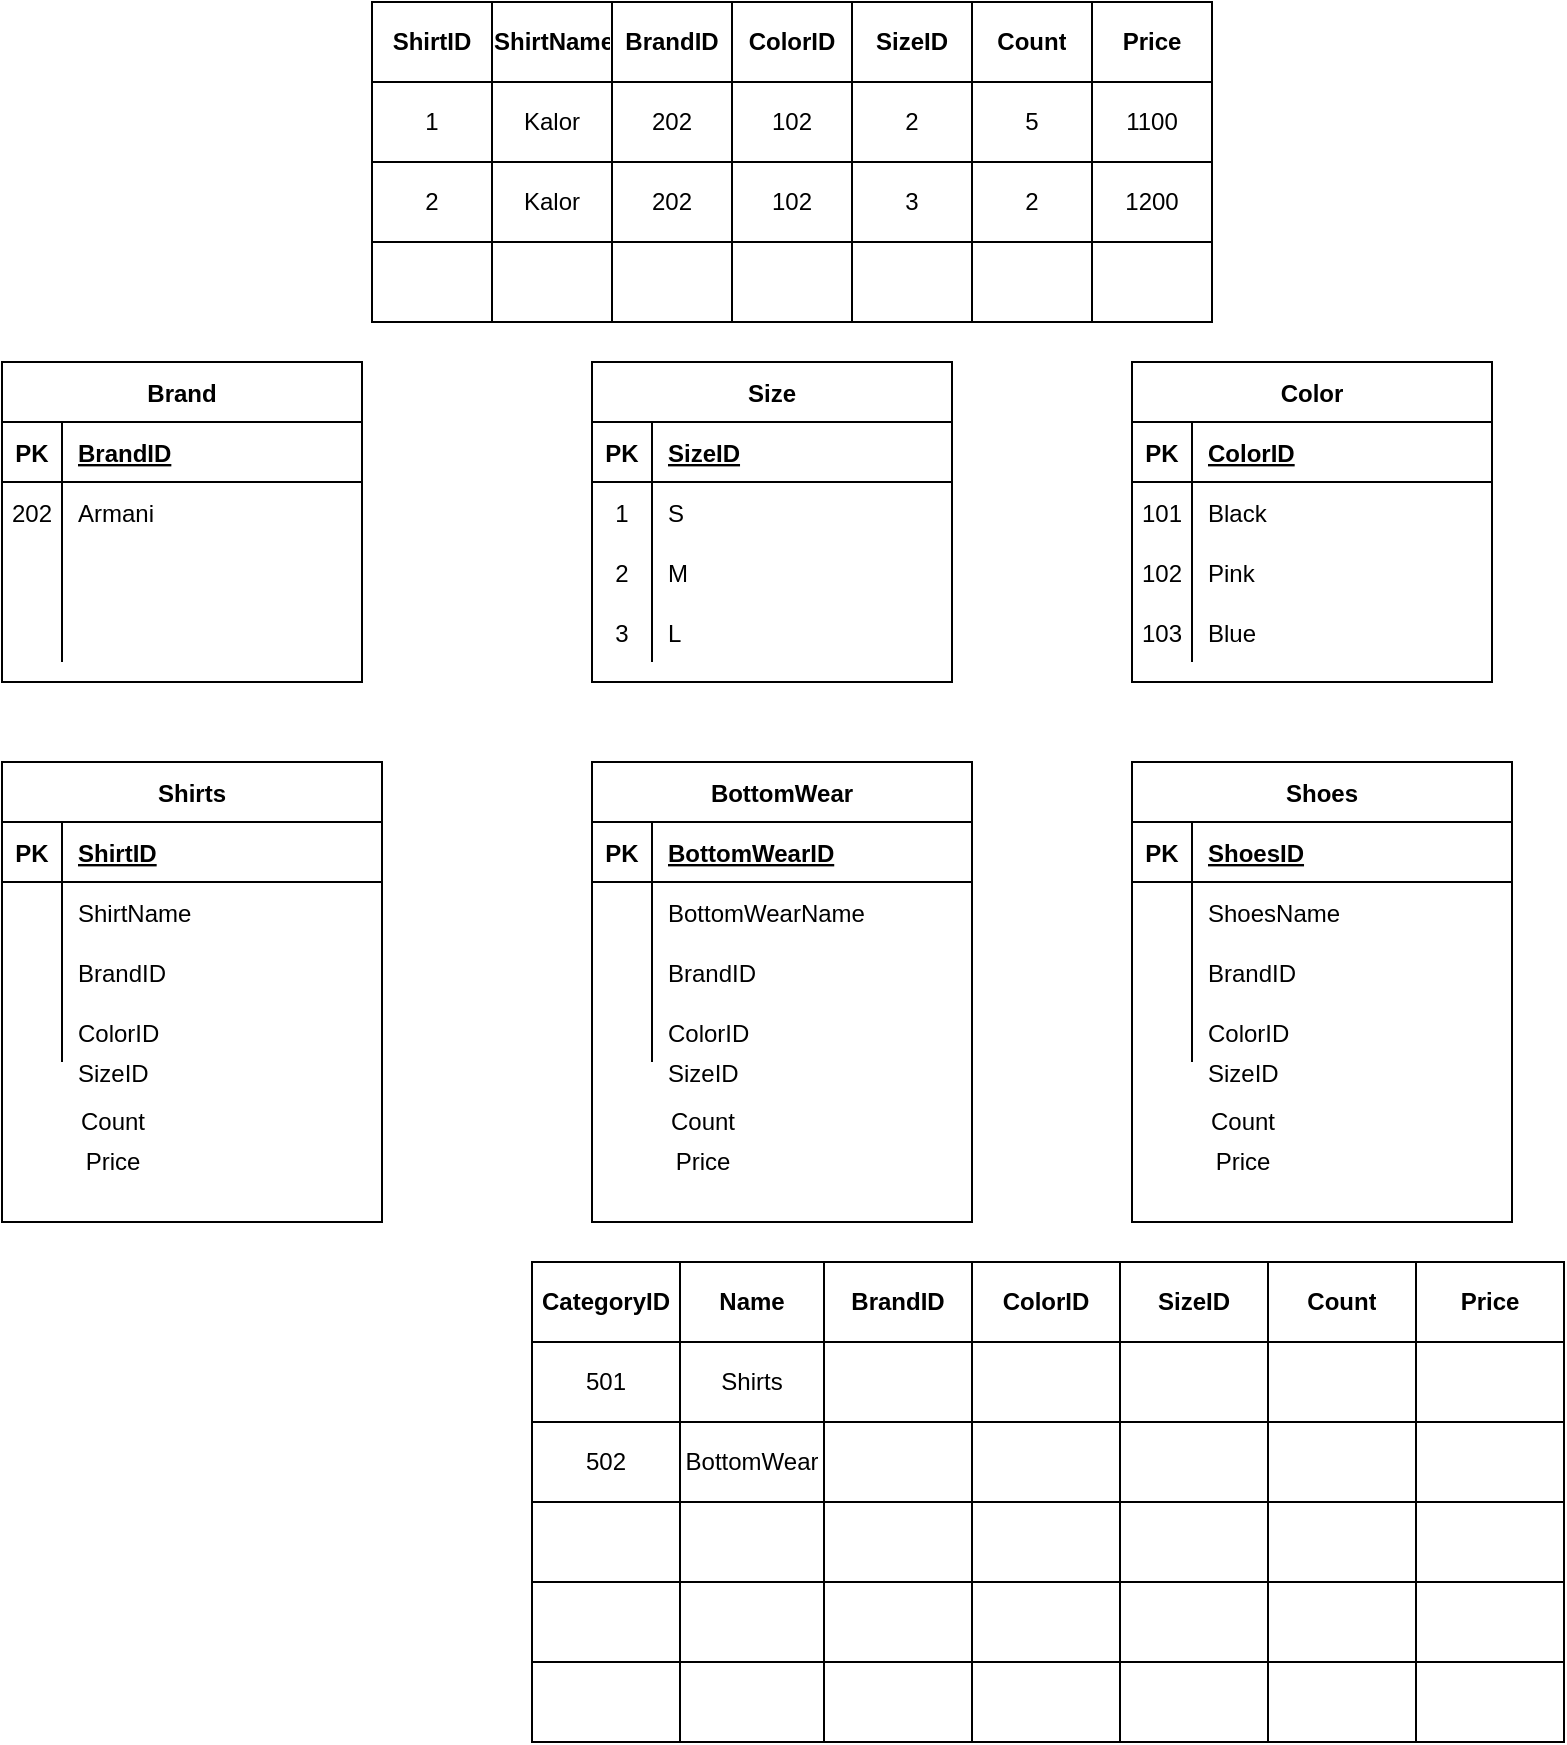 <mxfile version="14.4.8" type="github"><diagram id="povGuL-zupso-ZHUQ_hQ" name="Page-1"><mxGraphModel dx="1422" dy="882" grid="1" gridSize="10" guides="1" tooltips="1" connect="1" arrows="1" fold="1" page="1" pageScale="1" pageWidth="850" pageHeight="1100" math="0" shadow="0"><root><mxCell id="0"/><mxCell id="1" parent="0"/><mxCell id="izbjgcSChlRjY2rEGC7l-1" value="Shoes" style="shape=table;startSize=30;container=1;collapsible=1;childLayout=tableLayout;fixedRows=1;rowLines=0;fontStyle=1;align=center;resizeLast=1;" vertex="1" parent="1"><mxGeometry x="620" y="400" width="190" height="230" as="geometry"/></mxCell><mxCell id="izbjgcSChlRjY2rEGC7l-2" value="" style="shape=partialRectangle;collapsible=0;dropTarget=0;pointerEvents=0;fillColor=none;top=0;left=0;bottom=1;right=0;points=[[0,0.5],[1,0.5]];portConstraint=eastwest;" vertex="1" parent="izbjgcSChlRjY2rEGC7l-1"><mxGeometry y="30" width="190" height="30" as="geometry"/></mxCell><mxCell id="izbjgcSChlRjY2rEGC7l-3" value="PK" style="shape=partialRectangle;connectable=0;fillColor=none;top=0;left=0;bottom=0;right=0;fontStyle=1;overflow=hidden;" vertex="1" parent="izbjgcSChlRjY2rEGC7l-2"><mxGeometry width="30" height="30" as="geometry"/></mxCell><mxCell id="izbjgcSChlRjY2rEGC7l-4" value="ShoesID" style="shape=partialRectangle;connectable=0;fillColor=none;top=0;left=0;bottom=0;right=0;align=left;spacingLeft=6;fontStyle=5;overflow=hidden;" vertex="1" parent="izbjgcSChlRjY2rEGC7l-2"><mxGeometry x="30" width="160" height="30" as="geometry"/></mxCell><mxCell id="izbjgcSChlRjY2rEGC7l-5" value="" style="shape=partialRectangle;collapsible=0;dropTarget=0;pointerEvents=0;fillColor=none;top=0;left=0;bottom=0;right=0;points=[[0,0.5],[1,0.5]];portConstraint=eastwest;" vertex="1" parent="izbjgcSChlRjY2rEGC7l-1"><mxGeometry y="60" width="190" height="30" as="geometry"/></mxCell><mxCell id="izbjgcSChlRjY2rEGC7l-6" value="" style="shape=partialRectangle;connectable=0;fillColor=none;top=0;left=0;bottom=0;right=0;editable=1;overflow=hidden;" vertex="1" parent="izbjgcSChlRjY2rEGC7l-5"><mxGeometry width="30" height="30" as="geometry"/></mxCell><mxCell id="izbjgcSChlRjY2rEGC7l-7" value="ShoesName" style="shape=partialRectangle;connectable=0;fillColor=none;top=0;left=0;bottom=0;right=0;align=left;spacingLeft=6;overflow=hidden;" vertex="1" parent="izbjgcSChlRjY2rEGC7l-5"><mxGeometry x="30" width="160" height="30" as="geometry"/></mxCell><mxCell id="izbjgcSChlRjY2rEGC7l-8" value="" style="shape=partialRectangle;collapsible=0;dropTarget=0;pointerEvents=0;fillColor=none;top=0;left=0;bottom=0;right=0;points=[[0,0.5],[1,0.5]];portConstraint=eastwest;" vertex="1" parent="izbjgcSChlRjY2rEGC7l-1"><mxGeometry y="90" width="190" height="30" as="geometry"/></mxCell><mxCell id="izbjgcSChlRjY2rEGC7l-9" value="" style="shape=partialRectangle;connectable=0;fillColor=none;top=0;left=0;bottom=0;right=0;editable=1;overflow=hidden;" vertex="1" parent="izbjgcSChlRjY2rEGC7l-8"><mxGeometry width="30" height="30" as="geometry"/></mxCell><mxCell id="izbjgcSChlRjY2rEGC7l-10" value="BrandID" style="shape=partialRectangle;connectable=0;fillColor=none;top=0;left=0;bottom=0;right=0;align=left;spacingLeft=6;overflow=hidden;" vertex="1" parent="izbjgcSChlRjY2rEGC7l-8"><mxGeometry x="30" width="160" height="30" as="geometry"/></mxCell><mxCell id="izbjgcSChlRjY2rEGC7l-11" value="" style="shape=partialRectangle;collapsible=0;dropTarget=0;pointerEvents=0;fillColor=none;top=0;left=0;bottom=0;right=0;points=[[0,0.5],[1,0.5]];portConstraint=eastwest;" vertex="1" parent="izbjgcSChlRjY2rEGC7l-1"><mxGeometry y="120" width="190" height="30" as="geometry"/></mxCell><mxCell id="izbjgcSChlRjY2rEGC7l-12" value="" style="shape=partialRectangle;connectable=0;fillColor=none;top=0;left=0;bottom=0;right=0;editable=1;overflow=hidden;" vertex="1" parent="izbjgcSChlRjY2rEGC7l-11"><mxGeometry width="30" height="30" as="geometry"/></mxCell><mxCell id="izbjgcSChlRjY2rEGC7l-13" value="ColorID" style="shape=partialRectangle;connectable=0;fillColor=none;top=0;left=0;bottom=0;right=0;align=left;spacingLeft=6;overflow=hidden;" vertex="1" parent="izbjgcSChlRjY2rEGC7l-11"><mxGeometry x="30" width="160" height="30" as="geometry"/></mxCell><mxCell id="izbjgcSChlRjY2rEGC7l-14" value="Brand" style="shape=table;startSize=30;container=1;collapsible=1;childLayout=tableLayout;fixedRows=1;rowLines=0;fontStyle=1;align=center;resizeLast=1;" vertex="1" parent="1"><mxGeometry x="55" y="200" width="180" height="160" as="geometry"/></mxCell><mxCell id="izbjgcSChlRjY2rEGC7l-15" value="" style="shape=partialRectangle;collapsible=0;dropTarget=0;pointerEvents=0;fillColor=none;top=0;left=0;bottom=1;right=0;points=[[0,0.5],[1,0.5]];portConstraint=eastwest;" vertex="1" parent="izbjgcSChlRjY2rEGC7l-14"><mxGeometry y="30" width="180" height="30" as="geometry"/></mxCell><mxCell id="izbjgcSChlRjY2rEGC7l-16" value="PK" style="shape=partialRectangle;connectable=0;fillColor=none;top=0;left=0;bottom=0;right=0;fontStyle=1;overflow=hidden;" vertex="1" parent="izbjgcSChlRjY2rEGC7l-15"><mxGeometry width="30" height="30" as="geometry"/></mxCell><mxCell id="izbjgcSChlRjY2rEGC7l-17" value="BrandID" style="shape=partialRectangle;connectable=0;fillColor=none;top=0;left=0;bottom=0;right=0;align=left;spacingLeft=6;fontStyle=5;overflow=hidden;" vertex="1" parent="izbjgcSChlRjY2rEGC7l-15"><mxGeometry x="30" width="150" height="30" as="geometry"/></mxCell><mxCell id="izbjgcSChlRjY2rEGC7l-18" value="" style="shape=partialRectangle;collapsible=0;dropTarget=0;pointerEvents=0;fillColor=none;top=0;left=0;bottom=0;right=0;points=[[0,0.5],[1,0.5]];portConstraint=eastwest;" vertex="1" parent="izbjgcSChlRjY2rEGC7l-14"><mxGeometry y="60" width="180" height="30" as="geometry"/></mxCell><mxCell id="izbjgcSChlRjY2rEGC7l-19" value="202" style="shape=partialRectangle;connectable=0;fillColor=none;top=0;left=0;bottom=0;right=0;editable=1;overflow=hidden;" vertex="1" parent="izbjgcSChlRjY2rEGC7l-18"><mxGeometry width="30" height="30" as="geometry"/></mxCell><mxCell id="izbjgcSChlRjY2rEGC7l-20" value="Armani" style="shape=partialRectangle;connectable=0;fillColor=none;top=0;left=0;bottom=0;right=0;align=left;spacingLeft=6;overflow=hidden;" vertex="1" parent="izbjgcSChlRjY2rEGC7l-18"><mxGeometry x="30" width="150" height="30" as="geometry"/></mxCell><mxCell id="izbjgcSChlRjY2rEGC7l-21" value="" style="shape=partialRectangle;collapsible=0;dropTarget=0;pointerEvents=0;fillColor=none;top=0;left=0;bottom=0;right=0;points=[[0,0.5],[1,0.5]];portConstraint=eastwest;" vertex="1" parent="izbjgcSChlRjY2rEGC7l-14"><mxGeometry y="90" width="180" height="30" as="geometry"/></mxCell><mxCell id="izbjgcSChlRjY2rEGC7l-22" value="" style="shape=partialRectangle;connectable=0;fillColor=none;top=0;left=0;bottom=0;right=0;editable=1;overflow=hidden;" vertex="1" parent="izbjgcSChlRjY2rEGC7l-21"><mxGeometry width="30" height="30" as="geometry"/></mxCell><mxCell id="izbjgcSChlRjY2rEGC7l-23" value="" style="shape=partialRectangle;connectable=0;fillColor=none;top=0;left=0;bottom=0;right=0;align=left;spacingLeft=6;overflow=hidden;" vertex="1" parent="izbjgcSChlRjY2rEGC7l-21"><mxGeometry x="30" width="150" height="30" as="geometry"/></mxCell><mxCell id="izbjgcSChlRjY2rEGC7l-24" value="" style="shape=partialRectangle;collapsible=0;dropTarget=0;pointerEvents=0;fillColor=none;top=0;left=0;bottom=0;right=0;points=[[0,0.5],[1,0.5]];portConstraint=eastwest;" vertex="1" parent="izbjgcSChlRjY2rEGC7l-14"><mxGeometry y="120" width="180" height="30" as="geometry"/></mxCell><mxCell id="izbjgcSChlRjY2rEGC7l-25" value="" style="shape=partialRectangle;connectable=0;fillColor=none;top=0;left=0;bottom=0;right=0;editable=1;overflow=hidden;" vertex="1" parent="izbjgcSChlRjY2rEGC7l-24"><mxGeometry width="30" height="30" as="geometry"/></mxCell><mxCell id="izbjgcSChlRjY2rEGC7l-26" value="" style="shape=partialRectangle;connectable=0;fillColor=none;top=0;left=0;bottom=0;right=0;align=left;spacingLeft=6;overflow=hidden;" vertex="1" parent="izbjgcSChlRjY2rEGC7l-24"><mxGeometry x="30" width="150" height="30" as="geometry"/></mxCell><mxCell id="izbjgcSChlRjY2rEGC7l-27" value="Color" style="shape=table;startSize=30;container=1;collapsible=1;childLayout=tableLayout;fixedRows=1;rowLines=0;fontStyle=1;align=center;resizeLast=1;" vertex="1" parent="1"><mxGeometry x="620" y="200" width="180" height="160" as="geometry"/></mxCell><mxCell id="izbjgcSChlRjY2rEGC7l-28" value="" style="shape=partialRectangle;collapsible=0;dropTarget=0;pointerEvents=0;fillColor=none;top=0;left=0;bottom=1;right=0;points=[[0,0.5],[1,0.5]];portConstraint=eastwest;" vertex="1" parent="izbjgcSChlRjY2rEGC7l-27"><mxGeometry y="30" width="180" height="30" as="geometry"/></mxCell><mxCell id="izbjgcSChlRjY2rEGC7l-29" value="PK" style="shape=partialRectangle;connectable=0;fillColor=none;top=0;left=0;bottom=0;right=0;fontStyle=1;overflow=hidden;" vertex="1" parent="izbjgcSChlRjY2rEGC7l-28"><mxGeometry width="30" height="30" as="geometry"/></mxCell><mxCell id="izbjgcSChlRjY2rEGC7l-30" value="ColorID" style="shape=partialRectangle;connectable=0;fillColor=none;top=0;left=0;bottom=0;right=0;align=left;spacingLeft=6;fontStyle=5;overflow=hidden;" vertex="1" parent="izbjgcSChlRjY2rEGC7l-28"><mxGeometry x="30" width="150" height="30" as="geometry"/></mxCell><mxCell id="izbjgcSChlRjY2rEGC7l-31" value="" style="shape=partialRectangle;collapsible=0;dropTarget=0;pointerEvents=0;fillColor=none;top=0;left=0;bottom=0;right=0;points=[[0,0.5],[1,0.5]];portConstraint=eastwest;" vertex="1" parent="izbjgcSChlRjY2rEGC7l-27"><mxGeometry y="60" width="180" height="30" as="geometry"/></mxCell><mxCell id="izbjgcSChlRjY2rEGC7l-32" value="101" style="shape=partialRectangle;connectable=0;fillColor=none;top=0;left=0;bottom=0;right=0;editable=1;overflow=hidden;" vertex="1" parent="izbjgcSChlRjY2rEGC7l-31"><mxGeometry width="30" height="30" as="geometry"/></mxCell><mxCell id="izbjgcSChlRjY2rEGC7l-33" value="Black" style="shape=partialRectangle;connectable=0;fillColor=none;top=0;left=0;bottom=0;right=0;align=left;spacingLeft=6;overflow=hidden;" vertex="1" parent="izbjgcSChlRjY2rEGC7l-31"><mxGeometry x="30" width="150" height="30" as="geometry"/></mxCell><mxCell id="izbjgcSChlRjY2rEGC7l-34" value="" style="shape=partialRectangle;collapsible=0;dropTarget=0;pointerEvents=0;fillColor=none;top=0;left=0;bottom=0;right=0;points=[[0,0.5],[1,0.5]];portConstraint=eastwest;" vertex="1" parent="izbjgcSChlRjY2rEGC7l-27"><mxGeometry y="90" width="180" height="30" as="geometry"/></mxCell><mxCell id="izbjgcSChlRjY2rEGC7l-35" value="102" style="shape=partialRectangle;connectable=0;fillColor=none;top=0;left=0;bottom=0;right=0;editable=1;overflow=hidden;" vertex="1" parent="izbjgcSChlRjY2rEGC7l-34"><mxGeometry width="30" height="30" as="geometry"/></mxCell><mxCell id="izbjgcSChlRjY2rEGC7l-36" value="Pink" style="shape=partialRectangle;connectable=0;fillColor=none;top=0;left=0;bottom=0;right=0;align=left;spacingLeft=6;overflow=hidden;" vertex="1" parent="izbjgcSChlRjY2rEGC7l-34"><mxGeometry x="30" width="150" height="30" as="geometry"/></mxCell><mxCell id="izbjgcSChlRjY2rEGC7l-37" value="" style="shape=partialRectangle;collapsible=0;dropTarget=0;pointerEvents=0;fillColor=none;top=0;left=0;bottom=0;right=0;points=[[0,0.5],[1,0.5]];portConstraint=eastwest;" vertex="1" parent="izbjgcSChlRjY2rEGC7l-27"><mxGeometry y="120" width="180" height="30" as="geometry"/></mxCell><mxCell id="izbjgcSChlRjY2rEGC7l-38" value="103" style="shape=partialRectangle;connectable=0;fillColor=none;top=0;left=0;bottom=0;right=0;editable=1;overflow=hidden;" vertex="1" parent="izbjgcSChlRjY2rEGC7l-37"><mxGeometry width="30" height="30" as="geometry"/></mxCell><mxCell id="izbjgcSChlRjY2rEGC7l-39" value="Blue" style="shape=partialRectangle;connectable=0;fillColor=none;top=0;left=0;bottom=0;right=0;align=left;spacingLeft=6;overflow=hidden;" vertex="1" parent="izbjgcSChlRjY2rEGC7l-37"><mxGeometry x="30" width="150" height="30" as="geometry"/></mxCell><mxCell id="izbjgcSChlRjY2rEGC7l-40" value="Size" style="shape=table;startSize=30;container=1;collapsible=1;childLayout=tableLayout;fixedRows=1;rowLines=0;fontStyle=1;align=center;resizeLast=1;" vertex="1" parent="1"><mxGeometry x="350" y="200" width="180" height="160" as="geometry"/></mxCell><mxCell id="izbjgcSChlRjY2rEGC7l-41" value="" style="shape=partialRectangle;collapsible=0;dropTarget=0;pointerEvents=0;fillColor=none;top=0;left=0;bottom=1;right=0;points=[[0,0.5],[1,0.5]];portConstraint=eastwest;" vertex="1" parent="izbjgcSChlRjY2rEGC7l-40"><mxGeometry y="30" width="180" height="30" as="geometry"/></mxCell><mxCell id="izbjgcSChlRjY2rEGC7l-42" value="PK" style="shape=partialRectangle;connectable=0;fillColor=none;top=0;left=0;bottom=0;right=0;fontStyle=1;overflow=hidden;" vertex="1" parent="izbjgcSChlRjY2rEGC7l-41"><mxGeometry width="30" height="30" as="geometry"/></mxCell><mxCell id="izbjgcSChlRjY2rEGC7l-43" value="SizeID" style="shape=partialRectangle;connectable=0;fillColor=none;top=0;left=0;bottom=0;right=0;align=left;spacingLeft=6;fontStyle=5;overflow=hidden;" vertex="1" parent="izbjgcSChlRjY2rEGC7l-41"><mxGeometry x="30" width="150" height="30" as="geometry"/></mxCell><mxCell id="izbjgcSChlRjY2rEGC7l-44" value="" style="shape=partialRectangle;collapsible=0;dropTarget=0;pointerEvents=0;fillColor=none;top=0;left=0;bottom=0;right=0;points=[[0,0.5],[1,0.5]];portConstraint=eastwest;" vertex="1" parent="izbjgcSChlRjY2rEGC7l-40"><mxGeometry y="60" width="180" height="30" as="geometry"/></mxCell><mxCell id="izbjgcSChlRjY2rEGC7l-45" value="1" style="shape=partialRectangle;connectable=0;fillColor=none;top=0;left=0;bottom=0;right=0;editable=1;overflow=hidden;" vertex="1" parent="izbjgcSChlRjY2rEGC7l-44"><mxGeometry width="30" height="30" as="geometry"/></mxCell><mxCell id="izbjgcSChlRjY2rEGC7l-46" value="S" style="shape=partialRectangle;connectable=0;fillColor=none;top=0;left=0;bottom=0;right=0;align=left;spacingLeft=6;overflow=hidden;" vertex="1" parent="izbjgcSChlRjY2rEGC7l-44"><mxGeometry x="30" width="150" height="30" as="geometry"/></mxCell><mxCell id="izbjgcSChlRjY2rEGC7l-47" value="" style="shape=partialRectangle;collapsible=0;dropTarget=0;pointerEvents=0;fillColor=none;top=0;left=0;bottom=0;right=0;points=[[0,0.5],[1,0.5]];portConstraint=eastwest;" vertex="1" parent="izbjgcSChlRjY2rEGC7l-40"><mxGeometry y="90" width="180" height="30" as="geometry"/></mxCell><mxCell id="izbjgcSChlRjY2rEGC7l-48" value="2" style="shape=partialRectangle;connectable=0;fillColor=none;top=0;left=0;bottom=0;right=0;editable=1;overflow=hidden;" vertex="1" parent="izbjgcSChlRjY2rEGC7l-47"><mxGeometry width="30" height="30" as="geometry"/></mxCell><mxCell id="izbjgcSChlRjY2rEGC7l-49" value="M" style="shape=partialRectangle;connectable=0;fillColor=none;top=0;left=0;bottom=0;right=0;align=left;spacingLeft=6;overflow=hidden;" vertex="1" parent="izbjgcSChlRjY2rEGC7l-47"><mxGeometry x="30" width="150" height="30" as="geometry"/></mxCell><mxCell id="izbjgcSChlRjY2rEGC7l-50" value="" style="shape=partialRectangle;collapsible=0;dropTarget=0;pointerEvents=0;fillColor=none;top=0;left=0;bottom=0;right=0;points=[[0,0.5],[1,0.5]];portConstraint=eastwest;" vertex="1" parent="izbjgcSChlRjY2rEGC7l-40"><mxGeometry y="120" width="180" height="30" as="geometry"/></mxCell><mxCell id="izbjgcSChlRjY2rEGC7l-51" value="3" style="shape=partialRectangle;connectable=0;fillColor=none;top=0;left=0;bottom=0;right=0;editable=1;overflow=hidden;" vertex="1" parent="izbjgcSChlRjY2rEGC7l-50"><mxGeometry width="30" height="30" as="geometry"/></mxCell><mxCell id="izbjgcSChlRjY2rEGC7l-52" value="L" style="shape=partialRectangle;connectable=0;fillColor=none;top=0;left=0;bottom=0;right=0;align=left;spacingLeft=6;overflow=hidden;" vertex="1" parent="izbjgcSChlRjY2rEGC7l-50"><mxGeometry x="30" width="150" height="30" as="geometry"/></mxCell><mxCell id="izbjgcSChlRjY2rEGC7l-53" value="Shirts" style="shape=table;startSize=30;container=1;collapsible=1;childLayout=tableLayout;fixedRows=1;rowLines=0;fontStyle=1;align=center;resizeLast=1;" vertex="1" parent="1"><mxGeometry x="55" y="400" width="190" height="230" as="geometry"/></mxCell><mxCell id="izbjgcSChlRjY2rEGC7l-54" value="" style="shape=partialRectangle;collapsible=0;dropTarget=0;pointerEvents=0;fillColor=none;top=0;left=0;bottom=1;right=0;points=[[0,0.5],[1,0.5]];portConstraint=eastwest;" vertex="1" parent="izbjgcSChlRjY2rEGC7l-53"><mxGeometry y="30" width="190" height="30" as="geometry"/></mxCell><mxCell id="izbjgcSChlRjY2rEGC7l-55" value="PK" style="shape=partialRectangle;connectable=0;fillColor=none;top=0;left=0;bottom=0;right=0;fontStyle=1;overflow=hidden;" vertex="1" parent="izbjgcSChlRjY2rEGC7l-54"><mxGeometry width="30" height="30" as="geometry"/></mxCell><mxCell id="izbjgcSChlRjY2rEGC7l-56" value="ShirtID" style="shape=partialRectangle;connectable=0;fillColor=none;top=0;left=0;bottom=0;right=0;align=left;spacingLeft=6;fontStyle=5;overflow=hidden;" vertex="1" parent="izbjgcSChlRjY2rEGC7l-54"><mxGeometry x="30" width="160" height="30" as="geometry"/></mxCell><mxCell id="izbjgcSChlRjY2rEGC7l-57" value="" style="shape=partialRectangle;collapsible=0;dropTarget=0;pointerEvents=0;fillColor=none;top=0;left=0;bottom=0;right=0;points=[[0,0.5],[1,0.5]];portConstraint=eastwest;" vertex="1" parent="izbjgcSChlRjY2rEGC7l-53"><mxGeometry y="60" width="190" height="30" as="geometry"/></mxCell><mxCell id="izbjgcSChlRjY2rEGC7l-58" value="" style="shape=partialRectangle;connectable=0;fillColor=none;top=0;left=0;bottom=0;right=0;editable=1;overflow=hidden;" vertex="1" parent="izbjgcSChlRjY2rEGC7l-57"><mxGeometry width="30" height="30" as="geometry"/></mxCell><mxCell id="izbjgcSChlRjY2rEGC7l-59" value="ShirtName" style="shape=partialRectangle;connectable=0;fillColor=none;top=0;left=0;bottom=0;right=0;align=left;spacingLeft=6;overflow=hidden;" vertex="1" parent="izbjgcSChlRjY2rEGC7l-57"><mxGeometry x="30" width="160" height="30" as="geometry"/></mxCell><mxCell id="izbjgcSChlRjY2rEGC7l-60" value="" style="shape=partialRectangle;collapsible=0;dropTarget=0;pointerEvents=0;fillColor=none;top=0;left=0;bottom=0;right=0;points=[[0,0.5],[1,0.5]];portConstraint=eastwest;" vertex="1" parent="izbjgcSChlRjY2rEGC7l-53"><mxGeometry y="90" width="190" height="30" as="geometry"/></mxCell><mxCell id="izbjgcSChlRjY2rEGC7l-61" value="" style="shape=partialRectangle;connectable=0;fillColor=none;top=0;left=0;bottom=0;right=0;editable=1;overflow=hidden;" vertex="1" parent="izbjgcSChlRjY2rEGC7l-60"><mxGeometry width="30" height="30" as="geometry"/></mxCell><mxCell id="izbjgcSChlRjY2rEGC7l-62" value="BrandID" style="shape=partialRectangle;connectable=0;fillColor=none;top=0;left=0;bottom=0;right=0;align=left;spacingLeft=6;overflow=hidden;" vertex="1" parent="izbjgcSChlRjY2rEGC7l-60"><mxGeometry x="30" width="160" height="30" as="geometry"/></mxCell><mxCell id="izbjgcSChlRjY2rEGC7l-63" value="" style="shape=partialRectangle;collapsible=0;dropTarget=0;pointerEvents=0;fillColor=none;top=0;left=0;bottom=0;right=0;points=[[0,0.5],[1,0.5]];portConstraint=eastwest;" vertex="1" parent="izbjgcSChlRjY2rEGC7l-53"><mxGeometry y="120" width="190" height="30" as="geometry"/></mxCell><mxCell id="izbjgcSChlRjY2rEGC7l-64" value="" style="shape=partialRectangle;connectable=0;fillColor=none;top=0;left=0;bottom=0;right=0;editable=1;overflow=hidden;" vertex="1" parent="izbjgcSChlRjY2rEGC7l-63"><mxGeometry width="30" height="30" as="geometry"/></mxCell><mxCell id="izbjgcSChlRjY2rEGC7l-65" value="ColorID" style="shape=partialRectangle;connectable=0;fillColor=none;top=0;left=0;bottom=0;right=0;align=left;spacingLeft=6;overflow=hidden;" vertex="1" parent="izbjgcSChlRjY2rEGC7l-63"><mxGeometry x="30" width="160" height="30" as="geometry"/></mxCell><mxCell id="izbjgcSChlRjY2rEGC7l-67" value="BottomWear" style="shape=table;startSize=30;container=1;collapsible=1;childLayout=tableLayout;fixedRows=1;rowLines=0;fontStyle=1;align=center;resizeLast=1;" vertex="1" parent="1"><mxGeometry x="350" y="400" width="190" height="230" as="geometry"/></mxCell><mxCell id="izbjgcSChlRjY2rEGC7l-68" value="" style="shape=partialRectangle;collapsible=0;dropTarget=0;pointerEvents=0;fillColor=none;top=0;left=0;bottom=1;right=0;points=[[0,0.5],[1,0.5]];portConstraint=eastwest;" vertex="1" parent="izbjgcSChlRjY2rEGC7l-67"><mxGeometry y="30" width="190" height="30" as="geometry"/></mxCell><mxCell id="izbjgcSChlRjY2rEGC7l-69" value="PK" style="shape=partialRectangle;connectable=0;fillColor=none;top=0;left=0;bottom=0;right=0;fontStyle=1;overflow=hidden;" vertex="1" parent="izbjgcSChlRjY2rEGC7l-68"><mxGeometry width="30" height="30" as="geometry"/></mxCell><mxCell id="izbjgcSChlRjY2rEGC7l-70" value="BottomWearID" style="shape=partialRectangle;connectable=0;fillColor=none;top=0;left=0;bottom=0;right=0;align=left;spacingLeft=6;fontStyle=5;overflow=hidden;" vertex="1" parent="izbjgcSChlRjY2rEGC7l-68"><mxGeometry x="30" width="160" height="30" as="geometry"/></mxCell><mxCell id="izbjgcSChlRjY2rEGC7l-71" value="" style="shape=partialRectangle;collapsible=0;dropTarget=0;pointerEvents=0;fillColor=none;top=0;left=0;bottom=0;right=0;points=[[0,0.5],[1,0.5]];portConstraint=eastwest;" vertex="1" parent="izbjgcSChlRjY2rEGC7l-67"><mxGeometry y="60" width="190" height="30" as="geometry"/></mxCell><mxCell id="izbjgcSChlRjY2rEGC7l-72" value="" style="shape=partialRectangle;connectable=0;fillColor=none;top=0;left=0;bottom=0;right=0;editable=1;overflow=hidden;" vertex="1" parent="izbjgcSChlRjY2rEGC7l-71"><mxGeometry width="30" height="30" as="geometry"/></mxCell><mxCell id="izbjgcSChlRjY2rEGC7l-73" value="BottomWearName" style="shape=partialRectangle;connectable=0;fillColor=none;top=0;left=0;bottom=0;right=0;align=left;spacingLeft=6;overflow=hidden;" vertex="1" parent="izbjgcSChlRjY2rEGC7l-71"><mxGeometry x="30" width="160" height="30" as="geometry"/></mxCell><mxCell id="izbjgcSChlRjY2rEGC7l-74" value="" style="shape=partialRectangle;collapsible=0;dropTarget=0;pointerEvents=0;fillColor=none;top=0;left=0;bottom=0;right=0;points=[[0,0.5],[1,0.5]];portConstraint=eastwest;" vertex="1" parent="izbjgcSChlRjY2rEGC7l-67"><mxGeometry y="90" width="190" height="30" as="geometry"/></mxCell><mxCell id="izbjgcSChlRjY2rEGC7l-75" value="" style="shape=partialRectangle;connectable=0;fillColor=none;top=0;left=0;bottom=0;right=0;editable=1;overflow=hidden;" vertex="1" parent="izbjgcSChlRjY2rEGC7l-74"><mxGeometry width="30" height="30" as="geometry"/></mxCell><mxCell id="izbjgcSChlRjY2rEGC7l-76" value="BrandID" style="shape=partialRectangle;connectable=0;fillColor=none;top=0;left=0;bottom=0;right=0;align=left;spacingLeft=6;overflow=hidden;" vertex="1" parent="izbjgcSChlRjY2rEGC7l-74"><mxGeometry x="30" width="160" height="30" as="geometry"/></mxCell><mxCell id="izbjgcSChlRjY2rEGC7l-77" value="" style="shape=partialRectangle;collapsible=0;dropTarget=0;pointerEvents=0;fillColor=none;top=0;left=0;bottom=0;right=0;points=[[0,0.5],[1,0.5]];portConstraint=eastwest;" vertex="1" parent="izbjgcSChlRjY2rEGC7l-67"><mxGeometry y="120" width="190" height="30" as="geometry"/></mxCell><mxCell id="izbjgcSChlRjY2rEGC7l-78" value="" style="shape=partialRectangle;connectable=0;fillColor=none;top=0;left=0;bottom=0;right=0;editable=1;overflow=hidden;" vertex="1" parent="izbjgcSChlRjY2rEGC7l-77"><mxGeometry width="30" height="30" as="geometry"/></mxCell><mxCell id="izbjgcSChlRjY2rEGC7l-79" value="ColorID" style="shape=partialRectangle;connectable=0;fillColor=none;top=0;left=0;bottom=0;right=0;align=left;spacingLeft=6;overflow=hidden;" vertex="1" parent="izbjgcSChlRjY2rEGC7l-77"><mxGeometry x="30" width="160" height="30" as="geometry"/></mxCell><mxCell id="izbjgcSChlRjY2rEGC7l-82" value="SizeID" style="shape=partialRectangle;connectable=0;fillColor=none;top=0;left=0;bottom=0;right=0;align=left;spacingLeft=6;overflow=hidden;" vertex="1" parent="1"><mxGeometry x="85" y="540" width="160" height="30" as="geometry"/></mxCell><mxCell id="izbjgcSChlRjY2rEGC7l-83" value="SizeID" style="shape=partialRectangle;connectable=0;fillColor=none;top=0;left=0;bottom=0;right=0;align=left;spacingLeft=6;overflow=hidden;" vertex="1" parent="1"><mxGeometry x="380" y="540" width="160" height="30" as="geometry"/></mxCell><mxCell id="izbjgcSChlRjY2rEGC7l-84" value="SizeID" style="shape=partialRectangle;connectable=0;fillColor=none;top=0;left=0;bottom=0;right=0;align=left;spacingLeft=6;overflow=hidden;" vertex="1" parent="1"><mxGeometry x="650" y="540" width="160" height="30" as="geometry"/></mxCell><mxCell id="izbjgcSChlRjY2rEGC7l-86" value="" style="shape=table;html=1;whiteSpace=wrap;startSize=0;container=1;collapsible=0;childLayout=tableLayout;" vertex="1" parent="1"><mxGeometry x="240" y="20" width="420" height="160" as="geometry"/></mxCell><mxCell id="izbjgcSChlRjY2rEGC7l-87" value="" style="shape=partialRectangle;html=1;whiteSpace=wrap;collapsible=0;dropTarget=0;pointerEvents=0;fillColor=none;top=0;left=0;bottom=0;right=0;points=[[0,0.5],[1,0.5]];portConstraint=eastwest;" vertex="1" parent="izbjgcSChlRjY2rEGC7l-86"><mxGeometry width="420" height="40" as="geometry"/></mxCell><mxCell id="izbjgcSChlRjY2rEGC7l-88" value="&lt;b&gt;ShirtID&lt;/b&gt;" style="shape=partialRectangle;html=1;whiteSpace=wrap;connectable=0;overflow=hidden;fillColor=none;top=0;left=0;bottom=0;right=0;" vertex="1" parent="izbjgcSChlRjY2rEGC7l-87"><mxGeometry width="60" height="40" as="geometry"/></mxCell><mxCell id="izbjgcSChlRjY2rEGC7l-89" value="&lt;b&gt;ShirtName&lt;/b&gt;" style="shape=partialRectangle;html=1;whiteSpace=wrap;connectable=0;overflow=hidden;fillColor=none;top=0;left=0;bottom=0;right=0;" vertex="1" parent="izbjgcSChlRjY2rEGC7l-87"><mxGeometry x="60" width="60" height="40" as="geometry"/></mxCell><mxCell id="izbjgcSChlRjY2rEGC7l-90" value="&lt;b&gt;BrandID&lt;/b&gt;" style="shape=partialRectangle;html=1;whiteSpace=wrap;connectable=0;overflow=hidden;fillColor=none;top=0;left=0;bottom=0;right=0;" vertex="1" parent="izbjgcSChlRjY2rEGC7l-87"><mxGeometry x="120" width="60" height="40" as="geometry"/></mxCell><mxCell id="izbjgcSChlRjY2rEGC7l-91" value="&lt;b&gt;ColorID&lt;/b&gt;" style="shape=partialRectangle;html=1;whiteSpace=wrap;connectable=0;overflow=hidden;fillColor=none;top=0;left=0;bottom=0;right=0;" vertex="1" parent="izbjgcSChlRjY2rEGC7l-87"><mxGeometry x="180" width="60" height="40" as="geometry"/></mxCell><mxCell id="izbjgcSChlRjY2rEGC7l-92" value="&lt;b&gt;SizeID&lt;/b&gt;" style="shape=partialRectangle;html=1;whiteSpace=wrap;connectable=0;overflow=hidden;fillColor=none;top=0;left=0;bottom=0;right=0;" vertex="1" parent="izbjgcSChlRjY2rEGC7l-87"><mxGeometry x="240" width="60" height="40" as="geometry"/></mxCell><mxCell id="izbjgcSChlRjY2rEGC7l-93" value="&lt;b&gt;Count&lt;/b&gt;" style="shape=partialRectangle;html=1;whiteSpace=wrap;connectable=0;overflow=hidden;fillColor=none;top=0;left=0;bottom=0;right=0;" vertex="1" parent="izbjgcSChlRjY2rEGC7l-87"><mxGeometry x="300" width="60" height="40" as="geometry"/></mxCell><mxCell id="izbjgcSChlRjY2rEGC7l-118" value="&lt;b&gt;Price&lt;/b&gt;" style="shape=partialRectangle;html=1;whiteSpace=wrap;connectable=0;overflow=hidden;fillColor=none;top=0;left=0;bottom=0;right=0;" vertex="1" parent="izbjgcSChlRjY2rEGC7l-87"><mxGeometry x="360" width="60" height="40" as="geometry"/></mxCell><mxCell id="izbjgcSChlRjY2rEGC7l-94" value="" style="shape=partialRectangle;html=1;whiteSpace=wrap;collapsible=0;dropTarget=0;pointerEvents=0;fillColor=none;top=0;left=0;bottom=0;right=0;points=[[0,0.5],[1,0.5]];portConstraint=eastwest;" vertex="1" parent="izbjgcSChlRjY2rEGC7l-86"><mxGeometry y="40" width="420" height="40" as="geometry"/></mxCell><mxCell id="izbjgcSChlRjY2rEGC7l-95" value="1" style="shape=partialRectangle;html=1;whiteSpace=wrap;connectable=0;overflow=hidden;fillColor=none;top=0;left=0;bottom=0;right=0;" vertex="1" parent="izbjgcSChlRjY2rEGC7l-94"><mxGeometry width="60" height="40" as="geometry"/></mxCell><mxCell id="izbjgcSChlRjY2rEGC7l-96" value="Kalor" style="shape=partialRectangle;html=1;whiteSpace=wrap;connectable=0;overflow=hidden;fillColor=none;top=0;left=0;bottom=0;right=0;" vertex="1" parent="izbjgcSChlRjY2rEGC7l-94"><mxGeometry x="60" width="60" height="40" as="geometry"/></mxCell><mxCell id="izbjgcSChlRjY2rEGC7l-97" value="202" style="shape=partialRectangle;html=1;whiteSpace=wrap;connectable=0;overflow=hidden;fillColor=none;top=0;left=0;bottom=0;right=0;" vertex="1" parent="izbjgcSChlRjY2rEGC7l-94"><mxGeometry x="120" width="60" height="40" as="geometry"/></mxCell><mxCell id="izbjgcSChlRjY2rEGC7l-98" value="102" style="shape=partialRectangle;html=1;whiteSpace=wrap;connectable=0;overflow=hidden;fillColor=none;top=0;left=0;bottom=0;right=0;" vertex="1" parent="izbjgcSChlRjY2rEGC7l-94"><mxGeometry x="180" width="60" height="40" as="geometry"/></mxCell><mxCell id="izbjgcSChlRjY2rEGC7l-99" value="2" style="shape=partialRectangle;html=1;whiteSpace=wrap;connectable=0;overflow=hidden;fillColor=none;top=0;left=0;bottom=0;right=0;" vertex="1" parent="izbjgcSChlRjY2rEGC7l-94"><mxGeometry x="240" width="60" height="40" as="geometry"/></mxCell><mxCell id="izbjgcSChlRjY2rEGC7l-100" value="5" style="shape=partialRectangle;html=1;whiteSpace=wrap;connectable=0;overflow=hidden;fillColor=none;top=0;left=0;bottom=0;right=0;" vertex="1" parent="izbjgcSChlRjY2rEGC7l-94"><mxGeometry x="300" width="60" height="40" as="geometry"/></mxCell><mxCell id="izbjgcSChlRjY2rEGC7l-119" value="1100" style="shape=partialRectangle;html=1;whiteSpace=wrap;connectable=0;overflow=hidden;fillColor=none;top=0;left=0;bottom=0;right=0;" vertex="1" parent="izbjgcSChlRjY2rEGC7l-94"><mxGeometry x="360" width="60" height="40" as="geometry"/></mxCell><mxCell id="izbjgcSChlRjY2rEGC7l-101" value="" style="shape=partialRectangle;html=1;whiteSpace=wrap;collapsible=0;dropTarget=0;pointerEvents=0;fillColor=none;top=0;left=0;bottom=0;right=0;points=[[0,0.5],[1,0.5]];portConstraint=eastwest;" vertex="1" parent="izbjgcSChlRjY2rEGC7l-86"><mxGeometry y="80" width="420" height="40" as="geometry"/></mxCell><mxCell id="izbjgcSChlRjY2rEGC7l-102" value="2" style="shape=partialRectangle;html=1;whiteSpace=wrap;connectable=0;overflow=hidden;fillColor=none;top=0;left=0;bottom=0;right=0;" vertex="1" parent="izbjgcSChlRjY2rEGC7l-101"><mxGeometry width="60" height="40" as="geometry"/></mxCell><mxCell id="izbjgcSChlRjY2rEGC7l-103" value="Kalor" style="shape=partialRectangle;html=1;whiteSpace=wrap;connectable=0;overflow=hidden;fillColor=none;top=0;left=0;bottom=0;right=0;" vertex="1" parent="izbjgcSChlRjY2rEGC7l-101"><mxGeometry x="60" width="60" height="40" as="geometry"/></mxCell><mxCell id="izbjgcSChlRjY2rEGC7l-104" value="202" style="shape=partialRectangle;html=1;whiteSpace=wrap;connectable=0;overflow=hidden;fillColor=none;top=0;left=0;bottom=0;right=0;" vertex="1" parent="izbjgcSChlRjY2rEGC7l-101"><mxGeometry x="120" width="60" height="40" as="geometry"/></mxCell><mxCell id="izbjgcSChlRjY2rEGC7l-105" value="102" style="shape=partialRectangle;html=1;whiteSpace=wrap;connectable=0;overflow=hidden;fillColor=none;top=0;left=0;bottom=0;right=0;" vertex="1" parent="izbjgcSChlRjY2rEGC7l-101"><mxGeometry x="180" width="60" height="40" as="geometry"/></mxCell><mxCell id="izbjgcSChlRjY2rEGC7l-106" value="3" style="shape=partialRectangle;html=1;whiteSpace=wrap;connectable=0;overflow=hidden;fillColor=none;top=0;left=0;bottom=0;right=0;" vertex="1" parent="izbjgcSChlRjY2rEGC7l-101"><mxGeometry x="240" width="60" height="40" as="geometry"/></mxCell><mxCell id="izbjgcSChlRjY2rEGC7l-107" value="2" style="shape=partialRectangle;html=1;whiteSpace=wrap;connectable=0;overflow=hidden;fillColor=none;top=0;left=0;bottom=0;right=0;" vertex="1" parent="izbjgcSChlRjY2rEGC7l-101"><mxGeometry x="300" width="60" height="40" as="geometry"/></mxCell><mxCell id="izbjgcSChlRjY2rEGC7l-120" value="1200" style="shape=partialRectangle;html=1;whiteSpace=wrap;connectable=0;overflow=hidden;fillColor=none;top=0;left=0;bottom=0;right=0;" vertex="1" parent="izbjgcSChlRjY2rEGC7l-101"><mxGeometry x="360" width="60" height="40" as="geometry"/></mxCell><mxCell id="izbjgcSChlRjY2rEGC7l-108" value="" style="shape=partialRectangle;html=1;whiteSpace=wrap;collapsible=0;dropTarget=0;pointerEvents=0;fillColor=none;top=0;left=0;bottom=0;right=0;points=[[0,0.5],[1,0.5]];portConstraint=eastwest;" vertex="1" parent="izbjgcSChlRjY2rEGC7l-86"><mxGeometry y="120" width="420" height="40" as="geometry"/></mxCell><mxCell id="izbjgcSChlRjY2rEGC7l-109" value="" style="shape=partialRectangle;html=1;whiteSpace=wrap;connectable=0;overflow=hidden;fillColor=none;top=0;left=0;bottom=0;right=0;" vertex="1" parent="izbjgcSChlRjY2rEGC7l-108"><mxGeometry width="60" height="40" as="geometry"/></mxCell><mxCell id="izbjgcSChlRjY2rEGC7l-110" value="" style="shape=partialRectangle;html=1;whiteSpace=wrap;connectable=0;overflow=hidden;fillColor=none;top=0;left=0;bottom=0;right=0;" vertex="1" parent="izbjgcSChlRjY2rEGC7l-108"><mxGeometry x="60" width="60" height="40" as="geometry"/></mxCell><mxCell id="izbjgcSChlRjY2rEGC7l-111" value="" style="shape=partialRectangle;html=1;whiteSpace=wrap;connectable=0;overflow=hidden;fillColor=none;top=0;left=0;bottom=0;right=0;" vertex="1" parent="izbjgcSChlRjY2rEGC7l-108"><mxGeometry x="120" width="60" height="40" as="geometry"/></mxCell><mxCell id="izbjgcSChlRjY2rEGC7l-112" value="" style="shape=partialRectangle;html=1;whiteSpace=wrap;connectable=0;overflow=hidden;fillColor=none;top=0;left=0;bottom=0;right=0;" vertex="1" parent="izbjgcSChlRjY2rEGC7l-108"><mxGeometry x="180" width="60" height="40" as="geometry"/></mxCell><mxCell id="izbjgcSChlRjY2rEGC7l-113" value="" style="shape=partialRectangle;html=1;whiteSpace=wrap;connectable=0;overflow=hidden;fillColor=none;top=0;left=0;bottom=0;right=0;" vertex="1" parent="izbjgcSChlRjY2rEGC7l-108"><mxGeometry x="240" width="60" height="40" as="geometry"/></mxCell><mxCell id="izbjgcSChlRjY2rEGC7l-114" value="" style="shape=partialRectangle;html=1;whiteSpace=wrap;connectable=0;overflow=hidden;fillColor=none;top=0;left=0;bottom=0;right=0;" vertex="1" parent="izbjgcSChlRjY2rEGC7l-108"><mxGeometry x="300" width="60" height="40" as="geometry"/></mxCell><mxCell id="izbjgcSChlRjY2rEGC7l-121" style="shape=partialRectangle;html=1;whiteSpace=wrap;connectable=0;overflow=hidden;fillColor=none;top=0;left=0;bottom=0;right=0;" vertex="1" parent="izbjgcSChlRjY2rEGC7l-108"><mxGeometry x="360" width="60" height="40" as="geometry"/></mxCell><mxCell id="izbjgcSChlRjY2rEGC7l-115" value="Count" style="text;html=1;align=center;verticalAlign=middle;resizable=0;points=[];autosize=1;" vertex="1" parent="1"><mxGeometry x="85" y="570" width="50" height="20" as="geometry"/></mxCell><mxCell id="izbjgcSChlRjY2rEGC7l-116" value="Count" style="text;html=1;align=center;verticalAlign=middle;resizable=0;points=[];autosize=1;" vertex="1" parent="1"><mxGeometry x="380" y="570" width="50" height="20" as="geometry"/></mxCell><mxCell id="izbjgcSChlRjY2rEGC7l-117" value="Count" style="text;html=1;align=center;verticalAlign=middle;resizable=0;points=[];autosize=1;" vertex="1" parent="1"><mxGeometry x="650" y="570" width="50" height="20" as="geometry"/></mxCell><mxCell id="izbjgcSChlRjY2rEGC7l-122" value="Price" style="text;html=1;align=center;verticalAlign=middle;resizable=0;points=[];autosize=1;" vertex="1" parent="1"><mxGeometry x="90" y="590" width="40" height="20" as="geometry"/></mxCell><mxCell id="izbjgcSChlRjY2rEGC7l-123" value="Price" style="text;html=1;align=center;verticalAlign=middle;resizable=0;points=[];autosize=1;" vertex="1" parent="1"><mxGeometry x="385" y="590" width="40" height="20" as="geometry"/></mxCell><mxCell id="izbjgcSChlRjY2rEGC7l-124" value="Price" style="text;html=1;align=center;verticalAlign=middle;resizable=0;points=[];autosize=1;" vertex="1" parent="1"><mxGeometry x="655" y="590" width="40" height="20" as="geometry"/></mxCell><mxCell id="izbjgcSChlRjY2rEGC7l-324" value="" style="shape=table;html=1;whiteSpace=wrap;startSize=0;container=1;collapsible=0;childLayout=tableLayout;" vertex="1" parent="1"><mxGeometry x="320" y="650" width="516" height="240" as="geometry"/></mxCell><mxCell id="izbjgcSChlRjY2rEGC7l-325" value="" style="shape=partialRectangle;html=1;whiteSpace=wrap;collapsible=0;dropTarget=0;pointerEvents=0;fillColor=none;top=0;left=0;bottom=0;right=0;points=[[0,0.5],[1,0.5]];portConstraint=eastwest;" vertex="1" parent="izbjgcSChlRjY2rEGC7l-324"><mxGeometry width="516" height="40" as="geometry"/></mxCell><mxCell id="izbjgcSChlRjY2rEGC7l-326" value="&lt;b&gt;CategoryID&lt;/b&gt;" style="shape=partialRectangle;html=1;whiteSpace=wrap;connectable=0;overflow=hidden;fillColor=none;top=0;left=0;bottom=0;right=0;" vertex="1" parent="izbjgcSChlRjY2rEGC7l-325"><mxGeometry width="74" height="40" as="geometry"/></mxCell><mxCell id="izbjgcSChlRjY2rEGC7l-327" value="&lt;b&gt;Name&lt;/b&gt;" style="shape=partialRectangle;html=1;whiteSpace=wrap;connectable=0;overflow=hidden;fillColor=none;top=0;left=0;bottom=0;right=0;" vertex="1" parent="izbjgcSChlRjY2rEGC7l-325"><mxGeometry x="74" width="72" height="40" as="geometry"/></mxCell><mxCell id="izbjgcSChlRjY2rEGC7l-328" value="&lt;b&gt;BrandID&lt;/b&gt;" style="shape=partialRectangle;html=1;whiteSpace=wrap;connectable=0;overflow=hidden;fillColor=none;top=0;left=0;bottom=0;right=0;" vertex="1" parent="izbjgcSChlRjY2rEGC7l-325"><mxGeometry x="146" width="74" height="40" as="geometry"/></mxCell><mxCell id="izbjgcSChlRjY2rEGC7l-367" value="&lt;b&gt;ColorID&lt;/b&gt;" style="shape=partialRectangle;html=1;whiteSpace=wrap;connectable=0;overflow=hidden;fillColor=none;top=0;left=0;bottom=0;right=0;" vertex="1" parent="izbjgcSChlRjY2rEGC7l-325"><mxGeometry x="220" width="74" height="40" as="geometry"/></mxCell><mxCell id="izbjgcSChlRjY2rEGC7l-361" value="&lt;b&gt;SizeID&lt;/b&gt;" style="shape=partialRectangle;html=1;whiteSpace=wrap;connectable=0;overflow=hidden;fillColor=none;top=0;left=0;bottom=0;right=0;" vertex="1" parent="izbjgcSChlRjY2rEGC7l-325"><mxGeometry x="294" width="74" height="40" as="geometry"/></mxCell><mxCell id="izbjgcSChlRjY2rEGC7l-355" value="&lt;b&gt;Count&lt;/b&gt;" style="shape=partialRectangle;html=1;whiteSpace=wrap;connectable=0;overflow=hidden;fillColor=none;top=0;left=0;bottom=0;right=0;" vertex="1" parent="izbjgcSChlRjY2rEGC7l-325"><mxGeometry x="368" width="74" height="40" as="geometry"/></mxCell><mxCell id="izbjgcSChlRjY2rEGC7l-349" value="&lt;b&gt;Price&lt;/b&gt;" style="shape=partialRectangle;html=1;whiteSpace=wrap;connectable=0;overflow=hidden;fillColor=none;top=0;left=0;bottom=0;right=0;" vertex="1" parent="izbjgcSChlRjY2rEGC7l-325"><mxGeometry x="442" width="74" height="40" as="geometry"/></mxCell><mxCell id="izbjgcSChlRjY2rEGC7l-329" value="" style="shape=partialRectangle;html=1;whiteSpace=wrap;collapsible=0;dropTarget=0;pointerEvents=0;fillColor=none;top=0;left=0;bottom=0;right=0;points=[[0,0.5],[1,0.5]];portConstraint=eastwest;" vertex="1" parent="izbjgcSChlRjY2rEGC7l-324"><mxGeometry y="40" width="516" height="40" as="geometry"/></mxCell><mxCell id="izbjgcSChlRjY2rEGC7l-330" value="501" style="shape=partialRectangle;html=1;whiteSpace=wrap;connectable=0;overflow=hidden;fillColor=none;top=0;left=0;bottom=0;right=0;" vertex="1" parent="izbjgcSChlRjY2rEGC7l-329"><mxGeometry width="74" height="40" as="geometry"/></mxCell><mxCell id="izbjgcSChlRjY2rEGC7l-331" value="Shirts" style="shape=partialRectangle;html=1;whiteSpace=wrap;connectable=0;overflow=hidden;fillColor=none;top=0;left=0;bottom=0;right=0;" vertex="1" parent="izbjgcSChlRjY2rEGC7l-329"><mxGeometry x="74" width="72" height="40" as="geometry"/></mxCell><mxCell id="izbjgcSChlRjY2rEGC7l-332" value="" style="shape=partialRectangle;html=1;whiteSpace=wrap;connectable=0;overflow=hidden;fillColor=none;top=0;left=0;bottom=0;right=0;" vertex="1" parent="izbjgcSChlRjY2rEGC7l-329"><mxGeometry x="146" width="74" height="40" as="geometry"/></mxCell><mxCell id="izbjgcSChlRjY2rEGC7l-368" style="shape=partialRectangle;html=1;whiteSpace=wrap;connectable=0;overflow=hidden;fillColor=none;top=0;left=0;bottom=0;right=0;" vertex="1" parent="izbjgcSChlRjY2rEGC7l-329"><mxGeometry x="220" width="74" height="40" as="geometry"/></mxCell><mxCell id="izbjgcSChlRjY2rEGC7l-362" style="shape=partialRectangle;html=1;whiteSpace=wrap;connectable=0;overflow=hidden;fillColor=none;top=0;left=0;bottom=0;right=0;" vertex="1" parent="izbjgcSChlRjY2rEGC7l-329"><mxGeometry x="294" width="74" height="40" as="geometry"/></mxCell><mxCell id="izbjgcSChlRjY2rEGC7l-356" style="shape=partialRectangle;html=1;whiteSpace=wrap;connectable=0;overflow=hidden;fillColor=none;top=0;left=0;bottom=0;right=0;" vertex="1" parent="izbjgcSChlRjY2rEGC7l-329"><mxGeometry x="368" width="74" height="40" as="geometry"/></mxCell><mxCell id="izbjgcSChlRjY2rEGC7l-350" style="shape=partialRectangle;html=1;whiteSpace=wrap;connectable=0;overflow=hidden;fillColor=none;top=0;left=0;bottom=0;right=0;" vertex="1" parent="izbjgcSChlRjY2rEGC7l-329"><mxGeometry x="442" width="74" height="40" as="geometry"/></mxCell><mxCell id="izbjgcSChlRjY2rEGC7l-333" value="" style="shape=partialRectangle;html=1;whiteSpace=wrap;collapsible=0;dropTarget=0;pointerEvents=0;fillColor=none;top=0;left=0;bottom=0;right=0;points=[[0,0.5],[1,0.5]];portConstraint=eastwest;" vertex="1" parent="izbjgcSChlRjY2rEGC7l-324"><mxGeometry y="80" width="516" height="40" as="geometry"/></mxCell><mxCell id="izbjgcSChlRjY2rEGC7l-334" value="502" style="shape=partialRectangle;html=1;whiteSpace=wrap;connectable=0;overflow=hidden;fillColor=none;top=0;left=0;bottom=0;right=0;" vertex="1" parent="izbjgcSChlRjY2rEGC7l-333"><mxGeometry width="74" height="40" as="geometry"/></mxCell><mxCell id="izbjgcSChlRjY2rEGC7l-335" value="BottomWear" style="shape=partialRectangle;html=1;whiteSpace=wrap;connectable=0;overflow=hidden;fillColor=none;top=0;left=0;bottom=0;right=0;" vertex="1" parent="izbjgcSChlRjY2rEGC7l-333"><mxGeometry x="74" width="72" height="40" as="geometry"/></mxCell><mxCell id="izbjgcSChlRjY2rEGC7l-336" value="" style="shape=partialRectangle;html=1;whiteSpace=wrap;connectable=0;overflow=hidden;fillColor=none;top=0;left=0;bottom=0;right=0;" vertex="1" parent="izbjgcSChlRjY2rEGC7l-333"><mxGeometry x="146" width="74" height="40" as="geometry"/></mxCell><mxCell id="izbjgcSChlRjY2rEGC7l-369" style="shape=partialRectangle;html=1;whiteSpace=wrap;connectable=0;overflow=hidden;fillColor=none;top=0;left=0;bottom=0;right=0;" vertex="1" parent="izbjgcSChlRjY2rEGC7l-333"><mxGeometry x="220" width="74" height="40" as="geometry"/></mxCell><mxCell id="izbjgcSChlRjY2rEGC7l-363" style="shape=partialRectangle;html=1;whiteSpace=wrap;connectable=0;overflow=hidden;fillColor=none;top=0;left=0;bottom=0;right=0;" vertex="1" parent="izbjgcSChlRjY2rEGC7l-333"><mxGeometry x="294" width="74" height="40" as="geometry"/></mxCell><mxCell id="izbjgcSChlRjY2rEGC7l-357" style="shape=partialRectangle;html=1;whiteSpace=wrap;connectable=0;overflow=hidden;fillColor=none;top=0;left=0;bottom=0;right=0;" vertex="1" parent="izbjgcSChlRjY2rEGC7l-333"><mxGeometry x="368" width="74" height="40" as="geometry"/></mxCell><mxCell id="izbjgcSChlRjY2rEGC7l-351" style="shape=partialRectangle;html=1;whiteSpace=wrap;connectable=0;overflow=hidden;fillColor=none;top=0;left=0;bottom=0;right=0;" vertex="1" parent="izbjgcSChlRjY2rEGC7l-333"><mxGeometry x="442" width="74" height="40" as="geometry"/></mxCell><mxCell id="izbjgcSChlRjY2rEGC7l-337" value="" style="shape=partialRectangle;html=1;whiteSpace=wrap;collapsible=0;dropTarget=0;pointerEvents=0;fillColor=none;top=0;left=0;bottom=0;right=0;points=[[0,0.5],[1,0.5]];portConstraint=eastwest;" vertex="1" parent="izbjgcSChlRjY2rEGC7l-324"><mxGeometry y="120" width="516" height="40" as="geometry"/></mxCell><mxCell id="izbjgcSChlRjY2rEGC7l-338" value="" style="shape=partialRectangle;html=1;whiteSpace=wrap;connectable=0;overflow=hidden;fillColor=none;top=0;left=0;bottom=0;right=0;" vertex="1" parent="izbjgcSChlRjY2rEGC7l-337"><mxGeometry width="74" height="40" as="geometry"/></mxCell><mxCell id="izbjgcSChlRjY2rEGC7l-339" value="" style="shape=partialRectangle;html=1;whiteSpace=wrap;connectable=0;overflow=hidden;fillColor=none;top=0;left=0;bottom=0;right=0;" vertex="1" parent="izbjgcSChlRjY2rEGC7l-337"><mxGeometry x="74" width="72" height="40" as="geometry"/></mxCell><mxCell id="izbjgcSChlRjY2rEGC7l-340" value="" style="shape=partialRectangle;html=1;whiteSpace=wrap;connectable=0;overflow=hidden;fillColor=none;top=0;left=0;bottom=0;right=0;" vertex="1" parent="izbjgcSChlRjY2rEGC7l-337"><mxGeometry x="146" width="74" height="40" as="geometry"/></mxCell><mxCell id="izbjgcSChlRjY2rEGC7l-370" style="shape=partialRectangle;html=1;whiteSpace=wrap;connectable=0;overflow=hidden;fillColor=none;top=0;left=0;bottom=0;right=0;" vertex="1" parent="izbjgcSChlRjY2rEGC7l-337"><mxGeometry x="220" width="74" height="40" as="geometry"/></mxCell><mxCell id="izbjgcSChlRjY2rEGC7l-364" style="shape=partialRectangle;html=1;whiteSpace=wrap;connectable=0;overflow=hidden;fillColor=none;top=0;left=0;bottom=0;right=0;" vertex="1" parent="izbjgcSChlRjY2rEGC7l-337"><mxGeometry x="294" width="74" height="40" as="geometry"/></mxCell><mxCell id="izbjgcSChlRjY2rEGC7l-358" style="shape=partialRectangle;html=1;whiteSpace=wrap;connectable=0;overflow=hidden;fillColor=none;top=0;left=0;bottom=0;right=0;" vertex="1" parent="izbjgcSChlRjY2rEGC7l-337"><mxGeometry x="368" width="74" height="40" as="geometry"/></mxCell><mxCell id="izbjgcSChlRjY2rEGC7l-352" style="shape=partialRectangle;html=1;whiteSpace=wrap;connectable=0;overflow=hidden;fillColor=none;top=0;left=0;bottom=0;right=0;" vertex="1" parent="izbjgcSChlRjY2rEGC7l-337"><mxGeometry x="442" width="74" height="40" as="geometry"/></mxCell><mxCell id="izbjgcSChlRjY2rEGC7l-341" value="" style="shape=partialRectangle;html=1;whiteSpace=wrap;collapsible=0;dropTarget=0;pointerEvents=0;fillColor=none;top=0;left=0;bottom=0;right=0;points=[[0,0.5],[1,0.5]];portConstraint=eastwest;" vertex="1" parent="izbjgcSChlRjY2rEGC7l-324"><mxGeometry y="160" width="516" height="40" as="geometry"/></mxCell><mxCell id="izbjgcSChlRjY2rEGC7l-342" value="" style="shape=partialRectangle;html=1;whiteSpace=wrap;connectable=0;overflow=hidden;fillColor=none;top=0;left=0;bottom=0;right=0;" vertex="1" parent="izbjgcSChlRjY2rEGC7l-341"><mxGeometry width="74" height="40" as="geometry"/></mxCell><mxCell id="izbjgcSChlRjY2rEGC7l-343" value="" style="shape=partialRectangle;html=1;whiteSpace=wrap;connectable=0;overflow=hidden;fillColor=none;top=0;left=0;bottom=0;right=0;" vertex="1" parent="izbjgcSChlRjY2rEGC7l-341"><mxGeometry x="74" width="72" height="40" as="geometry"/></mxCell><mxCell id="izbjgcSChlRjY2rEGC7l-344" value="" style="shape=partialRectangle;html=1;whiteSpace=wrap;connectable=0;overflow=hidden;fillColor=none;top=0;left=0;bottom=0;right=0;" vertex="1" parent="izbjgcSChlRjY2rEGC7l-341"><mxGeometry x="146" width="74" height="40" as="geometry"/></mxCell><mxCell id="izbjgcSChlRjY2rEGC7l-371" style="shape=partialRectangle;html=1;whiteSpace=wrap;connectable=0;overflow=hidden;fillColor=none;top=0;left=0;bottom=0;right=0;" vertex="1" parent="izbjgcSChlRjY2rEGC7l-341"><mxGeometry x="220" width="74" height="40" as="geometry"/></mxCell><mxCell id="izbjgcSChlRjY2rEGC7l-365" style="shape=partialRectangle;html=1;whiteSpace=wrap;connectable=0;overflow=hidden;fillColor=none;top=0;left=0;bottom=0;right=0;" vertex="1" parent="izbjgcSChlRjY2rEGC7l-341"><mxGeometry x="294" width="74" height="40" as="geometry"/></mxCell><mxCell id="izbjgcSChlRjY2rEGC7l-359" style="shape=partialRectangle;html=1;whiteSpace=wrap;connectable=0;overflow=hidden;fillColor=none;top=0;left=0;bottom=0;right=0;" vertex="1" parent="izbjgcSChlRjY2rEGC7l-341"><mxGeometry x="368" width="74" height="40" as="geometry"/></mxCell><mxCell id="izbjgcSChlRjY2rEGC7l-353" style="shape=partialRectangle;html=1;whiteSpace=wrap;connectable=0;overflow=hidden;fillColor=none;top=0;left=0;bottom=0;right=0;" vertex="1" parent="izbjgcSChlRjY2rEGC7l-341"><mxGeometry x="442" width="74" height="40" as="geometry"/></mxCell><mxCell id="izbjgcSChlRjY2rEGC7l-345" value="" style="shape=partialRectangle;html=1;whiteSpace=wrap;collapsible=0;dropTarget=0;pointerEvents=0;fillColor=none;top=0;left=0;bottom=0;right=0;points=[[0,0.5],[1,0.5]];portConstraint=eastwest;" vertex="1" parent="izbjgcSChlRjY2rEGC7l-324"><mxGeometry y="200" width="516" height="40" as="geometry"/></mxCell><mxCell id="izbjgcSChlRjY2rEGC7l-346" value="" style="shape=partialRectangle;html=1;whiteSpace=wrap;connectable=0;overflow=hidden;fillColor=none;top=0;left=0;bottom=0;right=0;" vertex="1" parent="izbjgcSChlRjY2rEGC7l-345"><mxGeometry width="74" height="40" as="geometry"/></mxCell><mxCell id="izbjgcSChlRjY2rEGC7l-347" value="" style="shape=partialRectangle;html=1;whiteSpace=wrap;connectable=0;overflow=hidden;fillColor=none;top=0;left=0;bottom=0;right=0;" vertex="1" parent="izbjgcSChlRjY2rEGC7l-345"><mxGeometry x="74" width="72" height="40" as="geometry"/></mxCell><mxCell id="izbjgcSChlRjY2rEGC7l-348" value="" style="shape=partialRectangle;html=1;whiteSpace=wrap;connectable=0;overflow=hidden;fillColor=none;top=0;left=0;bottom=0;right=0;" vertex="1" parent="izbjgcSChlRjY2rEGC7l-345"><mxGeometry x="146" width="74" height="40" as="geometry"/></mxCell><mxCell id="izbjgcSChlRjY2rEGC7l-372" style="shape=partialRectangle;html=1;whiteSpace=wrap;connectable=0;overflow=hidden;fillColor=none;top=0;left=0;bottom=0;right=0;" vertex="1" parent="izbjgcSChlRjY2rEGC7l-345"><mxGeometry x="220" width="74" height="40" as="geometry"/></mxCell><mxCell id="izbjgcSChlRjY2rEGC7l-366" style="shape=partialRectangle;html=1;whiteSpace=wrap;connectable=0;overflow=hidden;fillColor=none;top=0;left=0;bottom=0;right=0;" vertex="1" parent="izbjgcSChlRjY2rEGC7l-345"><mxGeometry x="294" width="74" height="40" as="geometry"/></mxCell><mxCell id="izbjgcSChlRjY2rEGC7l-360" style="shape=partialRectangle;html=1;whiteSpace=wrap;connectable=0;overflow=hidden;fillColor=none;top=0;left=0;bottom=0;right=0;" vertex="1" parent="izbjgcSChlRjY2rEGC7l-345"><mxGeometry x="368" width="74" height="40" as="geometry"/></mxCell><mxCell id="izbjgcSChlRjY2rEGC7l-354" style="shape=partialRectangle;html=1;whiteSpace=wrap;connectable=0;overflow=hidden;fillColor=none;top=0;left=0;bottom=0;right=0;" vertex="1" parent="izbjgcSChlRjY2rEGC7l-345"><mxGeometry x="442" width="74" height="40" as="geometry"/></mxCell></root></mxGraphModel></diagram></mxfile>